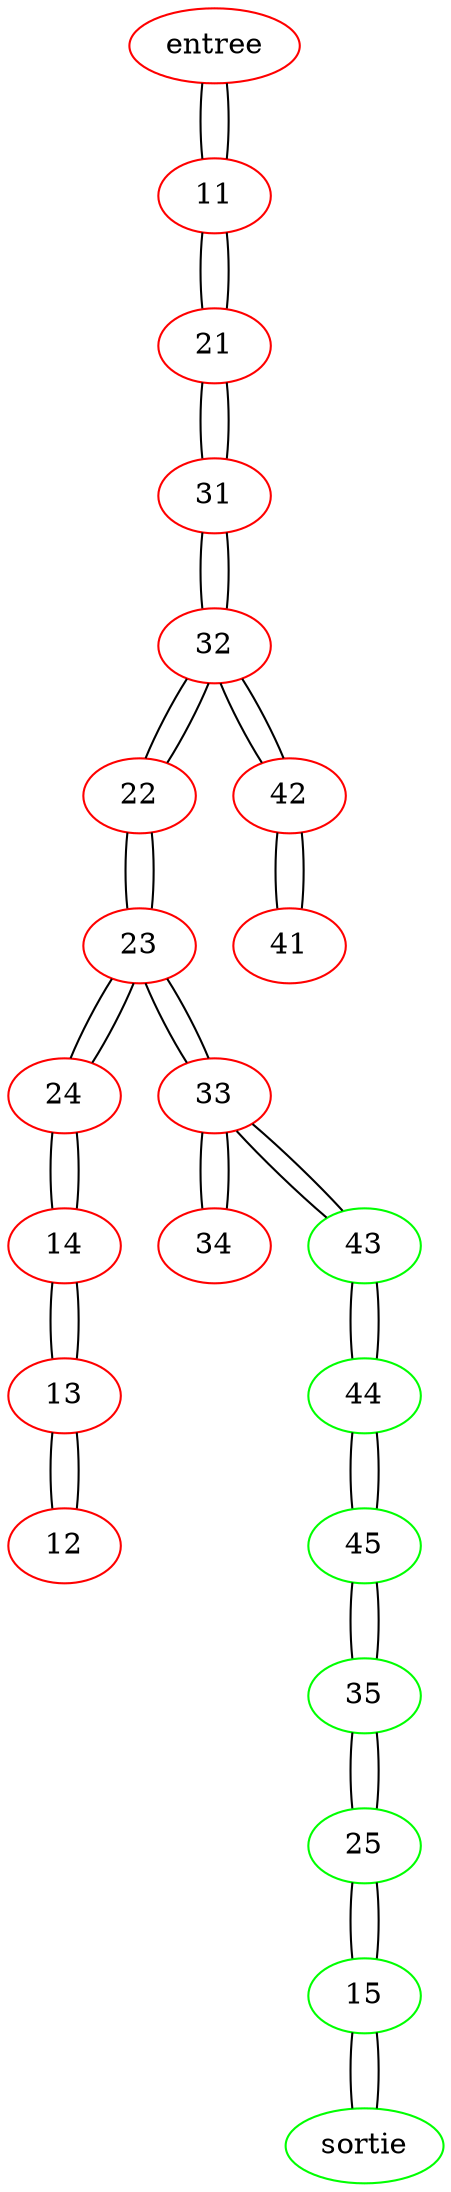 graph {
entree [color=red]
sortie [color=green]
11 [color=red]
12 [color=red]
13 [color=red]
14 [color=red]
15 [color=green]
21 [color=red]
22 [color=red]
23 [color=red]
24 [color=red]
25 [color=green]
31 [color=red]
32 [color=red]
33 [color=red]
34 [color=red]
35 [color=green]
41 [color=red]
42 [color=red]
43 [color=green]
44 [color=green]
45 [color=green]
 entree -- 11
 sortie -- 15
 11 -- entree
 11 -- 21
 12 -- 13
 13 -- 12
 13 -- 14
 14 -- 13
 14 -- 24
 15 -- 25
 15 -- sortie
 21 -- 11
 21 -- 31
 22 -- 32
 22 -- 23
 23 -- 22
 23 -- 24
 23 -- 33
 24 -- 14
 24 -- 23
 25 -- 35
 25 -- 15
 31 -- 21
 31 -- 32
 32 -- 31
 32 -- 42
 32 -- 22
 33 -- 23
 33 -- 34
 33 -- 43
 34 -- 33
 35 -- 45
 35 -- 25
 41 -- 42
 42 -- 41
 42 -- 32
 43 -- 33
 43 -- 44
 44 -- 43
 44 -- 45
 45 -- 44
 45 -- 35
}
